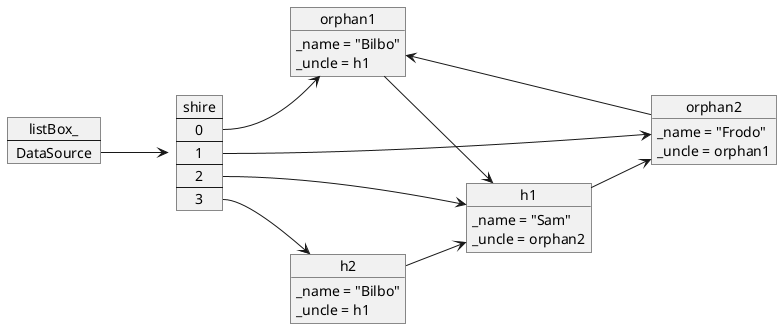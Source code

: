 @startuml
left to right direction

object orphan1 {
    _name = "Bilbo"
    _uncle = h1
}

object h1 {
    _name = "Sam"
    _uncle = orphan2
}

object orphan2 {
    _name = "Frodo"
    _uncle = orphan1
}

object h2 {
    _name = "Bilbo"
    _uncle = h1
}

orphan2 --> orphan1
h1 --> orphan2
h2 --> h1
orphan1 --> h1

map shire {
    0 *--> orphan1
    1 *--> orphan2
    2 *--> h1
    3 *--> h2
}

map listBox_ {
    DataSource *--> shire
}

@enduml
